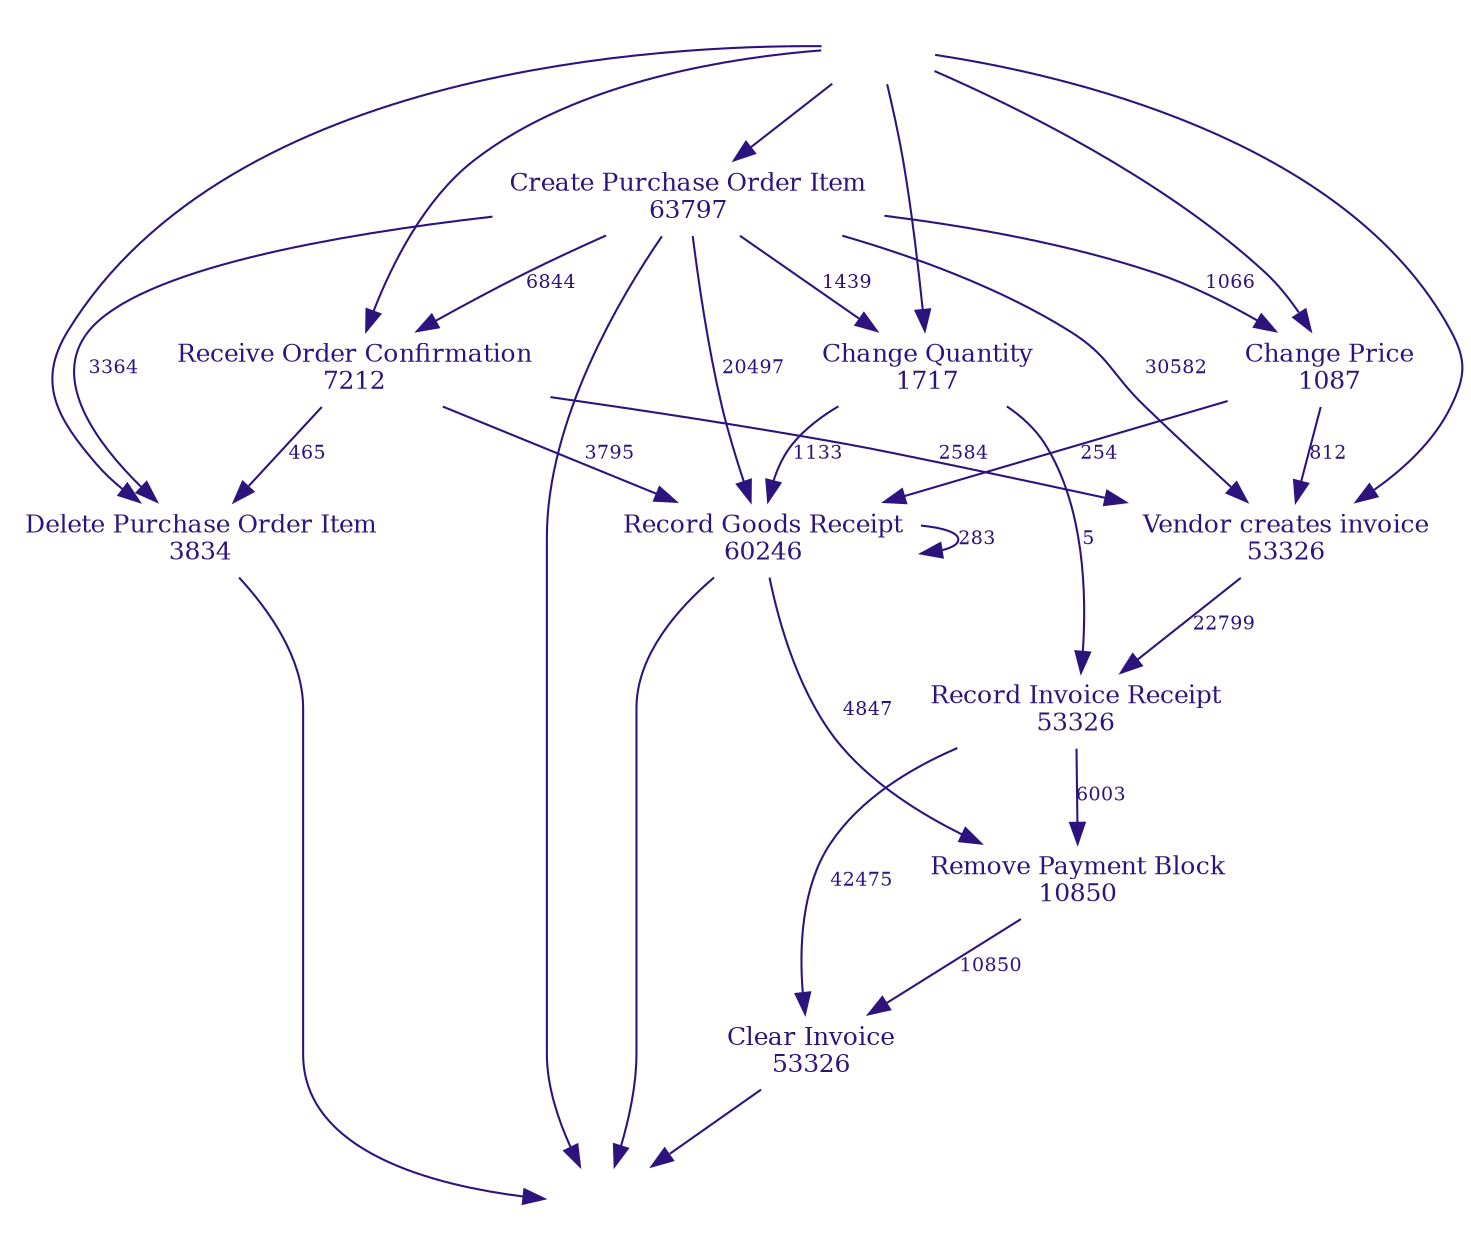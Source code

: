 digraph graph0 {
	node [color="#2d137d" fontcolor="#2d137d" fontsize=12.0 image="11.png" shape=plaintext size=2]
	edge [color="#2d137d" fontcolor="#2d137d" fontsize=9.0]
	"Create Purchase Order Item" [label="Create Purchase Order Item
63797"]
	"Receive Order Confirmation" [label="Receive Order Confirmation
7212"]
	"Record Goods Receipt" [label="Record Goods Receipt
60246"]
	"Vendor creates invoice" [label="Vendor creates invoice
53326"]
	"Record Invoice Receipt" [label="Record Invoice Receipt
53326"]
	"Clear Invoice" [label="Clear Invoice
53326"]
	"Change Quantity" [label="Change Quantity
1717"]
	"Remove Payment Block" [label="Remove Payment Block
10850"]
	"Change Price" [label="Change Price
1087"]
	"Delete Purchase Order Item" [label="Delete Purchase Order Item
3834"]
	startevent [label="" image=""]
	endevent [label="" image=""]
	startevent -> "Create Purchase Order Item"
	startevent -> "Vendor creates invoice"
	startevent -> "Change Quantity"
	startevent -> "Change Price"
	startevent -> "Delete Purchase Order Item"
	startevent -> "Receive Order Confirmation"
	"Clear Invoice" -> endevent
	"Record Goods Receipt" -> endevent
	"Delete Purchase Order Item" -> endevent
	"Create Purchase Order Item" -> endevent
	"Remove Payment Block" -> "Clear Invoice" [label=10850]
	"Receive Order Confirmation" -> "Vendor creates invoice" [label=2584]
	"Record Invoice Receipt" -> "Clear Invoice" [label=42475]
	"Create Purchase Order Item" -> "Record Goods Receipt" [label=20497]
	"Create Purchase Order Item" -> "Receive Order Confirmation" [label=6844]
	"Record Goods Receipt" -> "Record Goods Receipt" [label=283]
	"Create Purchase Order Item" -> "Change Quantity" [label=1439]
	"Create Purchase Order Item" -> "Change Price" [label=1066]
	"Record Invoice Receipt" -> "Remove Payment Block" [label=6003]
	"Create Purchase Order Item" -> "Delete Purchase Order Item" [label=3364]
	"Change Quantity" -> "Record Goods Receipt" [label=1133]
	"Receive Order Confirmation" -> "Record Goods Receipt" [label=3795]
	"Change Price" -> "Vendor creates invoice" [label=812]
	"Record Goods Receipt" -> "Remove Payment Block" [label=4847]
	"Receive Order Confirmation" -> "Delete Purchase Order Item" [label=465]
	"Vendor creates invoice" -> "Record Invoice Receipt" [label=22799]
	"Create Purchase Order Item" -> "Vendor creates invoice" [label=30582]
	"Change Quantity" -> "Record Invoice Receipt" [label=5]
	"Change Price" -> "Record Goods Receipt" [label=254]
}
